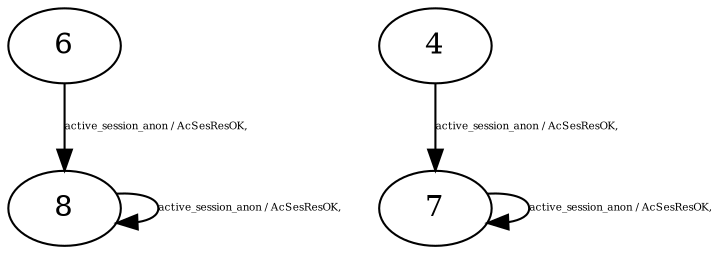 digraph "Automata" { 
	 "8" [shape=ellipse,style=filled,fillcolor=white,URL="8"];
	 "6" [shape=ellipse,style=filled,fillcolor=white,URL="6"];
	 "7" [shape=ellipse,style=filled,fillcolor=white,URL="7"];
	 "4" [shape=ellipse,style=filled,fillcolor=white,URL="4"];
	 "6"->"8" [fontsize=5,label="active_session_anon / AcSesResOK,",URL="t103"];
	 "4"->"7" [fontsize=5,label="active_session_anon / AcSesResOK,",URL="t73"];
	 "8"->"8" [fontsize=5,label="active_session_anon / AcSesResOK,",URL="t133"];
	 "7"->"7" [fontsize=5,label="active_session_anon / AcSesResOK,",URL="t118"];
}
